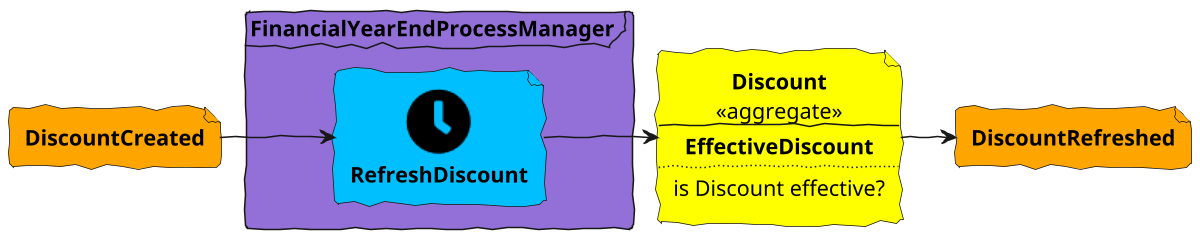 @startuml
!include <tupadr3/common>
!include <tupadr3/font-awesome-5/clock>
!include <tupadr3/font-awesome-5/calendar_alt>
!include <tupadr3/font-awesome-5/gripfire>

skinparam defaultFontName Purisa
skinparam handwritten true
skinparam backgroundcolor transparent

skinparam defaultTextAlignment center


scale 1200*480


file DiscountCreated #Orange [
    **DiscountCreated**
]

file DiscountRefreshed #Orange [
    **DiscountRefreshed**
]


file Discount #Yellow [
    **Discount**
    <<aggregate>>
---
    **EffectiveDiscount**
....
   is Discount effective?
]

frame **FinancialYearEndProcessManager** #MediumPurple {
    file RefreshDiscount #DeepSkyBlue [
        <$clock>
        **RefreshDiscount**
    ]


    DiscountCreated -R-> RefreshDiscount
}

RefreshDiscount --R--> Discount
Discount -> DiscountRefreshed


@enduml
